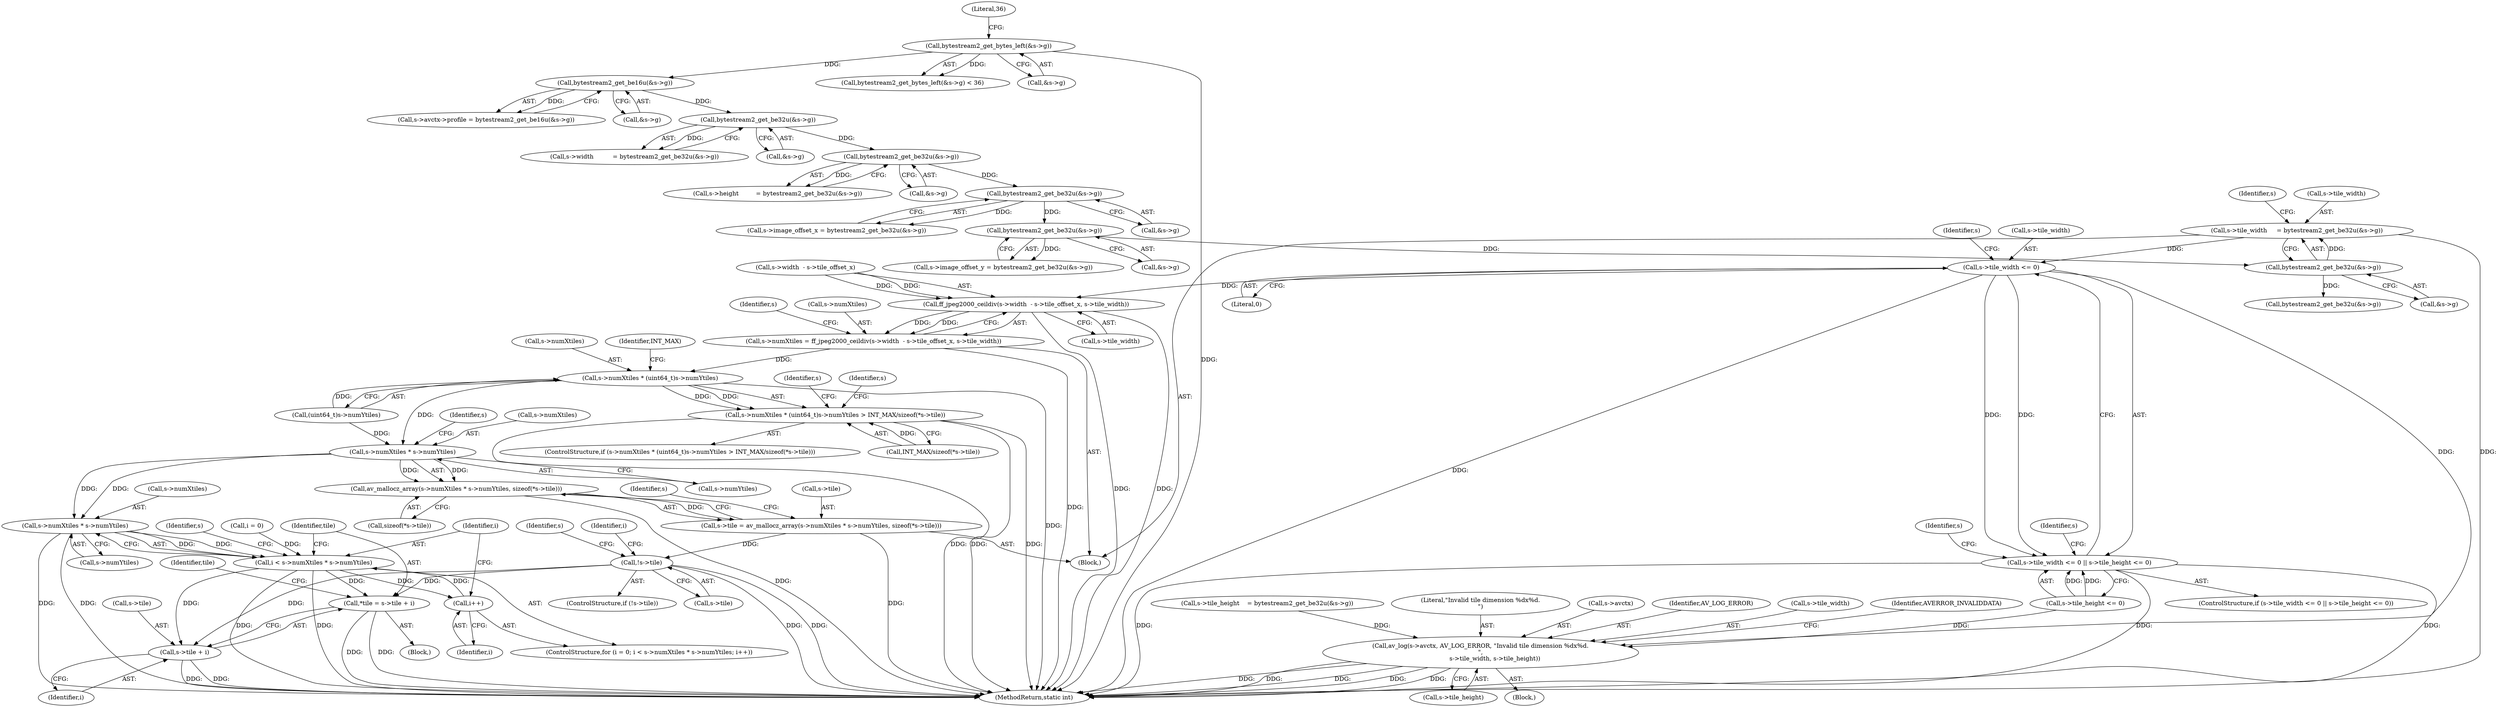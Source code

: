 digraph "0_FFmpeg_780669ef7c23c00836a24921fcc6b03be2b8ca4a@pointer" {
"1000186" [label="(Call,s->tile_width     = bytestream2_get_be32u(&s->g))"];
"1000190" [label="(Call,bytestream2_get_be32u(&s->g))"];
"1000181" [label="(Call,bytestream2_get_be32u(&s->g))"];
"1000172" [label="(Call,bytestream2_get_be32u(&s->g))"];
"1000163" [label="(Call,bytestream2_get_be32u(&s->g))"];
"1000154" [label="(Call,bytestream2_get_be32u(&s->g))"];
"1000145" [label="(Call,bytestream2_get_be16u(&s->g))"];
"1000131" [label="(Call,bytestream2_get_bytes_left(&s->g))"];
"1000283" [label="(Call,s->tile_width <= 0)"];
"1000282" [label="(Call,s->tile_width <= 0 || s->tile_height <= 0)"];
"1000294" [label="(Call,av_log(s->avctx, AV_LOG_ERROR, \"Invalid tile dimension %dx%d.\n\",\n               s->tile_width, s->tile_height))"];
"1000495" [label="(Call,ff_jpeg2000_ceildiv(s->width  - s->tile_offset_x, s->tile_width))"];
"1000491" [label="(Call,s->numXtiles = ff_jpeg2000_ceildiv(s->width  - s->tile_offset_x, s->tile_width))"];
"1000523" [label="(Call,s->numXtiles * (uint64_t)s->numYtiles)"];
"1000522" [label="(Call,s->numXtiles * (uint64_t)s->numYtiles > INT_MAX/sizeof(*s->tile))"];
"1000557" [label="(Call,s->numXtiles * s->numYtiles)"];
"1000556" [label="(Call,av_mallocz_array(s->numXtiles * s->numYtiles, sizeof(*s->tile)))"];
"1000552" [label="(Call,s->tile = av_mallocz_array(s->numXtiles * s->numYtiles, sizeof(*s->tile)))"];
"1000570" [label="(Call,!s->tile)"];
"1000604" [label="(Call,*tile = s->tile + i)"];
"1000606" [label="(Call,s->tile + i)"];
"1000593" [label="(Call,s->numXtiles * s->numYtiles)"];
"1000591" [label="(Call,i < s->numXtiles * s->numYtiles)"];
"1000600" [label="(Call,i++)"];
"1000150" [label="(Call,s->width          = bytestream2_get_be32u(&s->g))"];
"1000508" [label="(Identifier,s)"];
"1000491" [label="(Call,s->numXtiles = ff_jpeg2000_ceildiv(s->width  - s->tile_offset_x, s->tile_width))"];
"1000295" [label="(Call,s->avctx)"];
"1000587" [label="(ControlStructure,for (i = 0; i < s->numXtiles * s->numYtiles; i++))"];
"1000577" [label="(Identifier,s)"];
"1000159" [label="(Call,s->height         = bytestream2_get_be32u(&s->g))"];
"1000191" [label="(Call,&s->g)"];
"1000613" [label="(Identifier,tile)"];
"1000177" [label="(Call,s->image_offset_y = bytestream2_get_be32u(&s->g))"];
"1000552" [label="(Call,s->tile = av_mallocz_array(s->numXtiles * s->numYtiles, sizeof(*s->tile)))"];
"1000190" [label="(Call,bytestream2_get_be32u(&s->g))"];
"1000542" [label="(Identifier,s)"];
"1000589" [label="(Identifier,i)"];
"1000532" [label="(Call,INT_MAX/sizeof(*s->tile))"];
"1000281" [label="(ControlStructure,if (s->tile_width <= 0 || s->tile_height <= 0))"];
"1000527" [label="(Call,(uint64_t)s->numYtiles)"];
"1000571" [label="(Call,s->tile)"];
"1000197" [label="(Identifier,s)"];
"1000567" [label="(Identifier,s)"];
"1000636" [label="(Identifier,s)"];
"1000187" [label="(Call,s->tile_width)"];
"1000288" [label="(Call,s->tile_height <= 0)"];
"1000294" [label="(Call,av_log(s->avctx, AV_LOG_ERROR, \"Invalid tile dimension %dx%d.\n\",\n               s->tile_width, s->tile_height))"];
"1000495" [label="(Call,ff_jpeg2000_ceildiv(s->width  - s->tile_offset_x, s->tile_width))"];
"1000604" [label="(Call,*tile = s->tile + i)"];
"1000556" [label="(Call,av_mallocz_array(s->numXtiles * s->numYtiles, sizeof(*s->tile)))"];
"1000296" [label="(Identifier,s)"];
"1000155" [label="(Call,&s->g)"];
"1000570" [label="(Call,!s->tile)"];
"1000181" [label="(Call,bytestream2_get_be32u(&s->g))"];
"1000298" [label="(Identifier,AV_LOG_ERROR)"];
"1000522" [label="(Call,s->numXtiles * (uint64_t)s->numYtiles > INT_MAX/sizeof(*s->tile))"];
"1000300" [label="(Call,s->tile_width)"];
"1000136" [label="(Literal,36)"];
"1000524" [label="(Call,s->numXtiles)"];
"1000521" [label="(ControlStructure,if (s->numXtiles * (uint64_t)s->numYtiles > INT_MAX/sizeof(*s->tile)))"];
"1000131" [label="(Call,bytestream2_get_bytes_left(&s->g))"];
"1000572" [label="(Identifier,s)"];
"1000284" [label="(Call,s->tile_width)"];
"1000533" [label="(Identifier,INT_MAX)"];
"1000597" [label="(Call,s->numYtiles)"];
"1000553" [label="(Call,s->tile)"];
"1000145" [label="(Call,bytestream2_get_be16u(&s->g))"];
"1000588" [label="(Call,i = 0)"];
"1000283" [label="(Call,s->tile_width <= 0)"];
"1000168" [label="(Call,s->image_offset_x = bytestream2_get_be32u(&s->g))"];
"1000557" [label="(Call,s->numXtiles * s->numYtiles)"];
"1000164" [label="(Call,&s->g)"];
"1000172" [label="(Call,bytestream2_get_be32u(&s->g))"];
"1000154" [label="(Call,bytestream2_get_be32u(&s->g))"];
"1000186" [label="(Call,s->tile_width     = bytestream2_get_be32u(&s->g))"];
"1000307" [label="(Identifier,AVERROR_INVALIDDATA)"];
"1000303" [label="(Call,s->tile_height)"];
"1000610" [label="(Identifier,i)"];
"1000492" [label="(Call,s->numXtiles)"];
"1000282" [label="(Call,s->tile_width <= 0 || s->tile_height <= 0)"];
"1000607" [label="(Call,s->tile)"];
"1000130" [label="(Call,bytestream2_get_bytes_left(&s->g) < 36)"];
"1000554" [label="(Identifier,s)"];
"1000313" [label="(Identifier,s)"];
"1000564" [label="(Call,sizeof(*s->tile))"];
"1000287" [label="(Literal,0)"];
"1000602" [label="(Block,)"];
"1000182" [label="(Call,&s->g)"];
"1000173" [label="(Call,&s->g)"];
"1000594" [label="(Call,s->numXtiles)"];
"1000195" [label="(Call,s->tile_height    = bytestream2_get_be32u(&s->g))"];
"1000600" [label="(Call,i++)"];
"1000199" [label="(Call,bytestream2_get_be32u(&s->g))"];
"1000293" [label="(Block,)"];
"1000132" [label="(Call,&s->g)"];
"1000605" [label="(Identifier,tile)"];
"1000591" [label="(Call,i < s->numXtiles * s->numYtiles)"];
"1000601" [label="(Identifier,i)"];
"1000503" [label="(Call,s->tile_width)"];
"1000558" [label="(Call,s->numXtiles)"];
"1000139" [label="(Call,s->avctx->profile = bytestream2_get_be16u(&s->g))"];
"1000523" [label="(Call,s->numXtiles * (uint64_t)s->numYtiles)"];
"1000606" [label="(Call,s->tile + i)"];
"1000569" [label="(ControlStructure,if (!s->tile))"];
"1000114" [label="(Block,)"];
"1000592" [label="(Identifier,i)"];
"1000299" [label="(Literal,\"Invalid tile dimension %dx%d.\n\")"];
"1000846" [label="(MethodReturn,static int)"];
"1000561" [label="(Call,s->numYtiles)"];
"1000593" [label="(Call,s->numXtiles * s->numYtiles)"];
"1000290" [label="(Identifier,s)"];
"1000146" [label="(Call,&s->g)"];
"1000163" [label="(Call,bytestream2_get_be32u(&s->g))"];
"1000496" [label="(Call,s->width  - s->tile_offset_x)"];
"1000186" -> "1000114"  [label="AST: "];
"1000186" -> "1000190"  [label="CFG: "];
"1000187" -> "1000186"  [label="AST: "];
"1000190" -> "1000186"  [label="AST: "];
"1000197" -> "1000186"  [label="CFG: "];
"1000186" -> "1000846"  [label="DDG: "];
"1000190" -> "1000186"  [label="DDG: "];
"1000186" -> "1000283"  [label="DDG: "];
"1000190" -> "1000191"  [label="CFG: "];
"1000191" -> "1000190"  [label="AST: "];
"1000181" -> "1000190"  [label="DDG: "];
"1000190" -> "1000199"  [label="DDG: "];
"1000181" -> "1000177"  [label="AST: "];
"1000181" -> "1000182"  [label="CFG: "];
"1000182" -> "1000181"  [label="AST: "];
"1000177" -> "1000181"  [label="CFG: "];
"1000181" -> "1000177"  [label="DDG: "];
"1000172" -> "1000181"  [label="DDG: "];
"1000172" -> "1000168"  [label="AST: "];
"1000172" -> "1000173"  [label="CFG: "];
"1000173" -> "1000172"  [label="AST: "];
"1000168" -> "1000172"  [label="CFG: "];
"1000172" -> "1000168"  [label="DDG: "];
"1000163" -> "1000172"  [label="DDG: "];
"1000163" -> "1000159"  [label="AST: "];
"1000163" -> "1000164"  [label="CFG: "];
"1000164" -> "1000163"  [label="AST: "];
"1000159" -> "1000163"  [label="CFG: "];
"1000163" -> "1000159"  [label="DDG: "];
"1000154" -> "1000163"  [label="DDG: "];
"1000154" -> "1000150"  [label="AST: "];
"1000154" -> "1000155"  [label="CFG: "];
"1000155" -> "1000154"  [label="AST: "];
"1000150" -> "1000154"  [label="CFG: "];
"1000154" -> "1000150"  [label="DDG: "];
"1000145" -> "1000154"  [label="DDG: "];
"1000145" -> "1000139"  [label="AST: "];
"1000145" -> "1000146"  [label="CFG: "];
"1000146" -> "1000145"  [label="AST: "];
"1000139" -> "1000145"  [label="CFG: "];
"1000145" -> "1000139"  [label="DDG: "];
"1000131" -> "1000145"  [label="DDG: "];
"1000131" -> "1000130"  [label="AST: "];
"1000131" -> "1000132"  [label="CFG: "];
"1000132" -> "1000131"  [label="AST: "];
"1000136" -> "1000131"  [label="CFG: "];
"1000131" -> "1000846"  [label="DDG: "];
"1000131" -> "1000130"  [label="DDG: "];
"1000283" -> "1000282"  [label="AST: "];
"1000283" -> "1000287"  [label="CFG: "];
"1000284" -> "1000283"  [label="AST: "];
"1000287" -> "1000283"  [label="AST: "];
"1000290" -> "1000283"  [label="CFG: "];
"1000282" -> "1000283"  [label="CFG: "];
"1000283" -> "1000846"  [label="DDG: "];
"1000283" -> "1000282"  [label="DDG: "];
"1000283" -> "1000282"  [label="DDG: "];
"1000283" -> "1000294"  [label="DDG: "];
"1000283" -> "1000495"  [label="DDG: "];
"1000282" -> "1000281"  [label="AST: "];
"1000282" -> "1000288"  [label="CFG: "];
"1000288" -> "1000282"  [label="AST: "];
"1000296" -> "1000282"  [label="CFG: "];
"1000313" -> "1000282"  [label="CFG: "];
"1000282" -> "1000846"  [label="DDG: "];
"1000282" -> "1000846"  [label="DDG: "];
"1000282" -> "1000846"  [label="DDG: "];
"1000288" -> "1000282"  [label="DDG: "];
"1000288" -> "1000282"  [label="DDG: "];
"1000294" -> "1000293"  [label="AST: "];
"1000294" -> "1000303"  [label="CFG: "];
"1000295" -> "1000294"  [label="AST: "];
"1000298" -> "1000294"  [label="AST: "];
"1000299" -> "1000294"  [label="AST: "];
"1000300" -> "1000294"  [label="AST: "];
"1000303" -> "1000294"  [label="AST: "];
"1000307" -> "1000294"  [label="CFG: "];
"1000294" -> "1000846"  [label="DDG: "];
"1000294" -> "1000846"  [label="DDG: "];
"1000294" -> "1000846"  [label="DDG: "];
"1000294" -> "1000846"  [label="DDG: "];
"1000294" -> "1000846"  [label="DDG: "];
"1000288" -> "1000294"  [label="DDG: "];
"1000195" -> "1000294"  [label="DDG: "];
"1000495" -> "1000491"  [label="AST: "];
"1000495" -> "1000503"  [label="CFG: "];
"1000496" -> "1000495"  [label="AST: "];
"1000503" -> "1000495"  [label="AST: "];
"1000491" -> "1000495"  [label="CFG: "];
"1000495" -> "1000846"  [label="DDG: "];
"1000495" -> "1000846"  [label="DDG: "];
"1000495" -> "1000491"  [label="DDG: "];
"1000495" -> "1000491"  [label="DDG: "];
"1000496" -> "1000495"  [label="DDG: "];
"1000496" -> "1000495"  [label="DDG: "];
"1000491" -> "1000114"  [label="AST: "];
"1000492" -> "1000491"  [label="AST: "];
"1000508" -> "1000491"  [label="CFG: "];
"1000491" -> "1000846"  [label="DDG: "];
"1000491" -> "1000523"  [label="DDG: "];
"1000523" -> "1000522"  [label="AST: "];
"1000523" -> "1000527"  [label="CFG: "];
"1000524" -> "1000523"  [label="AST: "];
"1000527" -> "1000523"  [label="AST: "];
"1000533" -> "1000523"  [label="CFG: "];
"1000523" -> "1000846"  [label="DDG: "];
"1000523" -> "1000522"  [label="DDG: "];
"1000523" -> "1000522"  [label="DDG: "];
"1000527" -> "1000523"  [label="DDG: "];
"1000523" -> "1000557"  [label="DDG: "];
"1000522" -> "1000521"  [label="AST: "];
"1000522" -> "1000532"  [label="CFG: "];
"1000532" -> "1000522"  [label="AST: "];
"1000542" -> "1000522"  [label="CFG: "];
"1000554" -> "1000522"  [label="CFG: "];
"1000522" -> "1000846"  [label="DDG: "];
"1000522" -> "1000846"  [label="DDG: "];
"1000522" -> "1000846"  [label="DDG: "];
"1000532" -> "1000522"  [label="DDG: "];
"1000557" -> "1000556"  [label="AST: "];
"1000557" -> "1000561"  [label="CFG: "];
"1000558" -> "1000557"  [label="AST: "];
"1000561" -> "1000557"  [label="AST: "];
"1000567" -> "1000557"  [label="CFG: "];
"1000557" -> "1000556"  [label="DDG: "];
"1000557" -> "1000556"  [label="DDG: "];
"1000527" -> "1000557"  [label="DDG: "];
"1000557" -> "1000593"  [label="DDG: "];
"1000557" -> "1000593"  [label="DDG: "];
"1000556" -> "1000552"  [label="AST: "];
"1000556" -> "1000564"  [label="CFG: "];
"1000564" -> "1000556"  [label="AST: "];
"1000552" -> "1000556"  [label="CFG: "];
"1000556" -> "1000846"  [label="DDG: "];
"1000556" -> "1000552"  [label="DDG: "];
"1000552" -> "1000114"  [label="AST: "];
"1000553" -> "1000552"  [label="AST: "];
"1000572" -> "1000552"  [label="CFG: "];
"1000552" -> "1000846"  [label="DDG: "];
"1000552" -> "1000570"  [label="DDG: "];
"1000570" -> "1000569"  [label="AST: "];
"1000570" -> "1000571"  [label="CFG: "];
"1000571" -> "1000570"  [label="AST: "];
"1000577" -> "1000570"  [label="CFG: "];
"1000589" -> "1000570"  [label="CFG: "];
"1000570" -> "1000846"  [label="DDG: "];
"1000570" -> "1000846"  [label="DDG: "];
"1000570" -> "1000604"  [label="DDG: "];
"1000570" -> "1000606"  [label="DDG: "];
"1000604" -> "1000602"  [label="AST: "];
"1000604" -> "1000606"  [label="CFG: "];
"1000605" -> "1000604"  [label="AST: "];
"1000606" -> "1000604"  [label="AST: "];
"1000613" -> "1000604"  [label="CFG: "];
"1000604" -> "1000846"  [label="DDG: "];
"1000604" -> "1000846"  [label="DDG: "];
"1000591" -> "1000604"  [label="DDG: "];
"1000606" -> "1000610"  [label="CFG: "];
"1000607" -> "1000606"  [label="AST: "];
"1000610" -> "1000606"  [label="AST: "];
"1000606" -> "1000846"  [label="DDG: "];
"1000606" -> "1000846"  [label="DDG: "];
"1000591" -> "1000606"  [label="DDG: "];
"1000593" -> "1000591"  [label="AST: "];
"1000593" -> "1000597"  [label="CFG: "];
"1000594" -> "1000593"  [label="AST: "];
"1000597" -> "1000593"  [label="AST: "];
"1000591" -> "1000593"  [label="CFG: "];
"1000593" -> "1000846"  [label="DDG: "];
"1000593" -> "1000846"  [label="DDG: "];
"1000593" -> "1000591"  [label="DDG: "];
"1000593" -> "1000591"  [label="DDG: "];
"1000591" -> "1000587"  [label="AST: "];
"1000592" -> "1000591"  [label="AST: "];
"1000605" -> "1000591"  [label="CFG: "];
"1000636" -> "1000591"  [label="CFG: "];
"1000591" -> "1000846"  [label="DDG: "];
"1000591" -> "1000846"  [label="DDG: "];
"1000588" -> "1000591"  [label="DDG: "];
"1000600" -> "1000591"  [label="DDG: "];
"1000591" -> "1000600"  [label="DDG: "];
"1000600" -> "1000587"  [label="AST: "];
"1000600" -> "1000601"  [label="CFG: "];
"1000601" -> "1000600"  [label="AST: "];
"1000592" -> "1000600"  [label="CFG: "];
}
